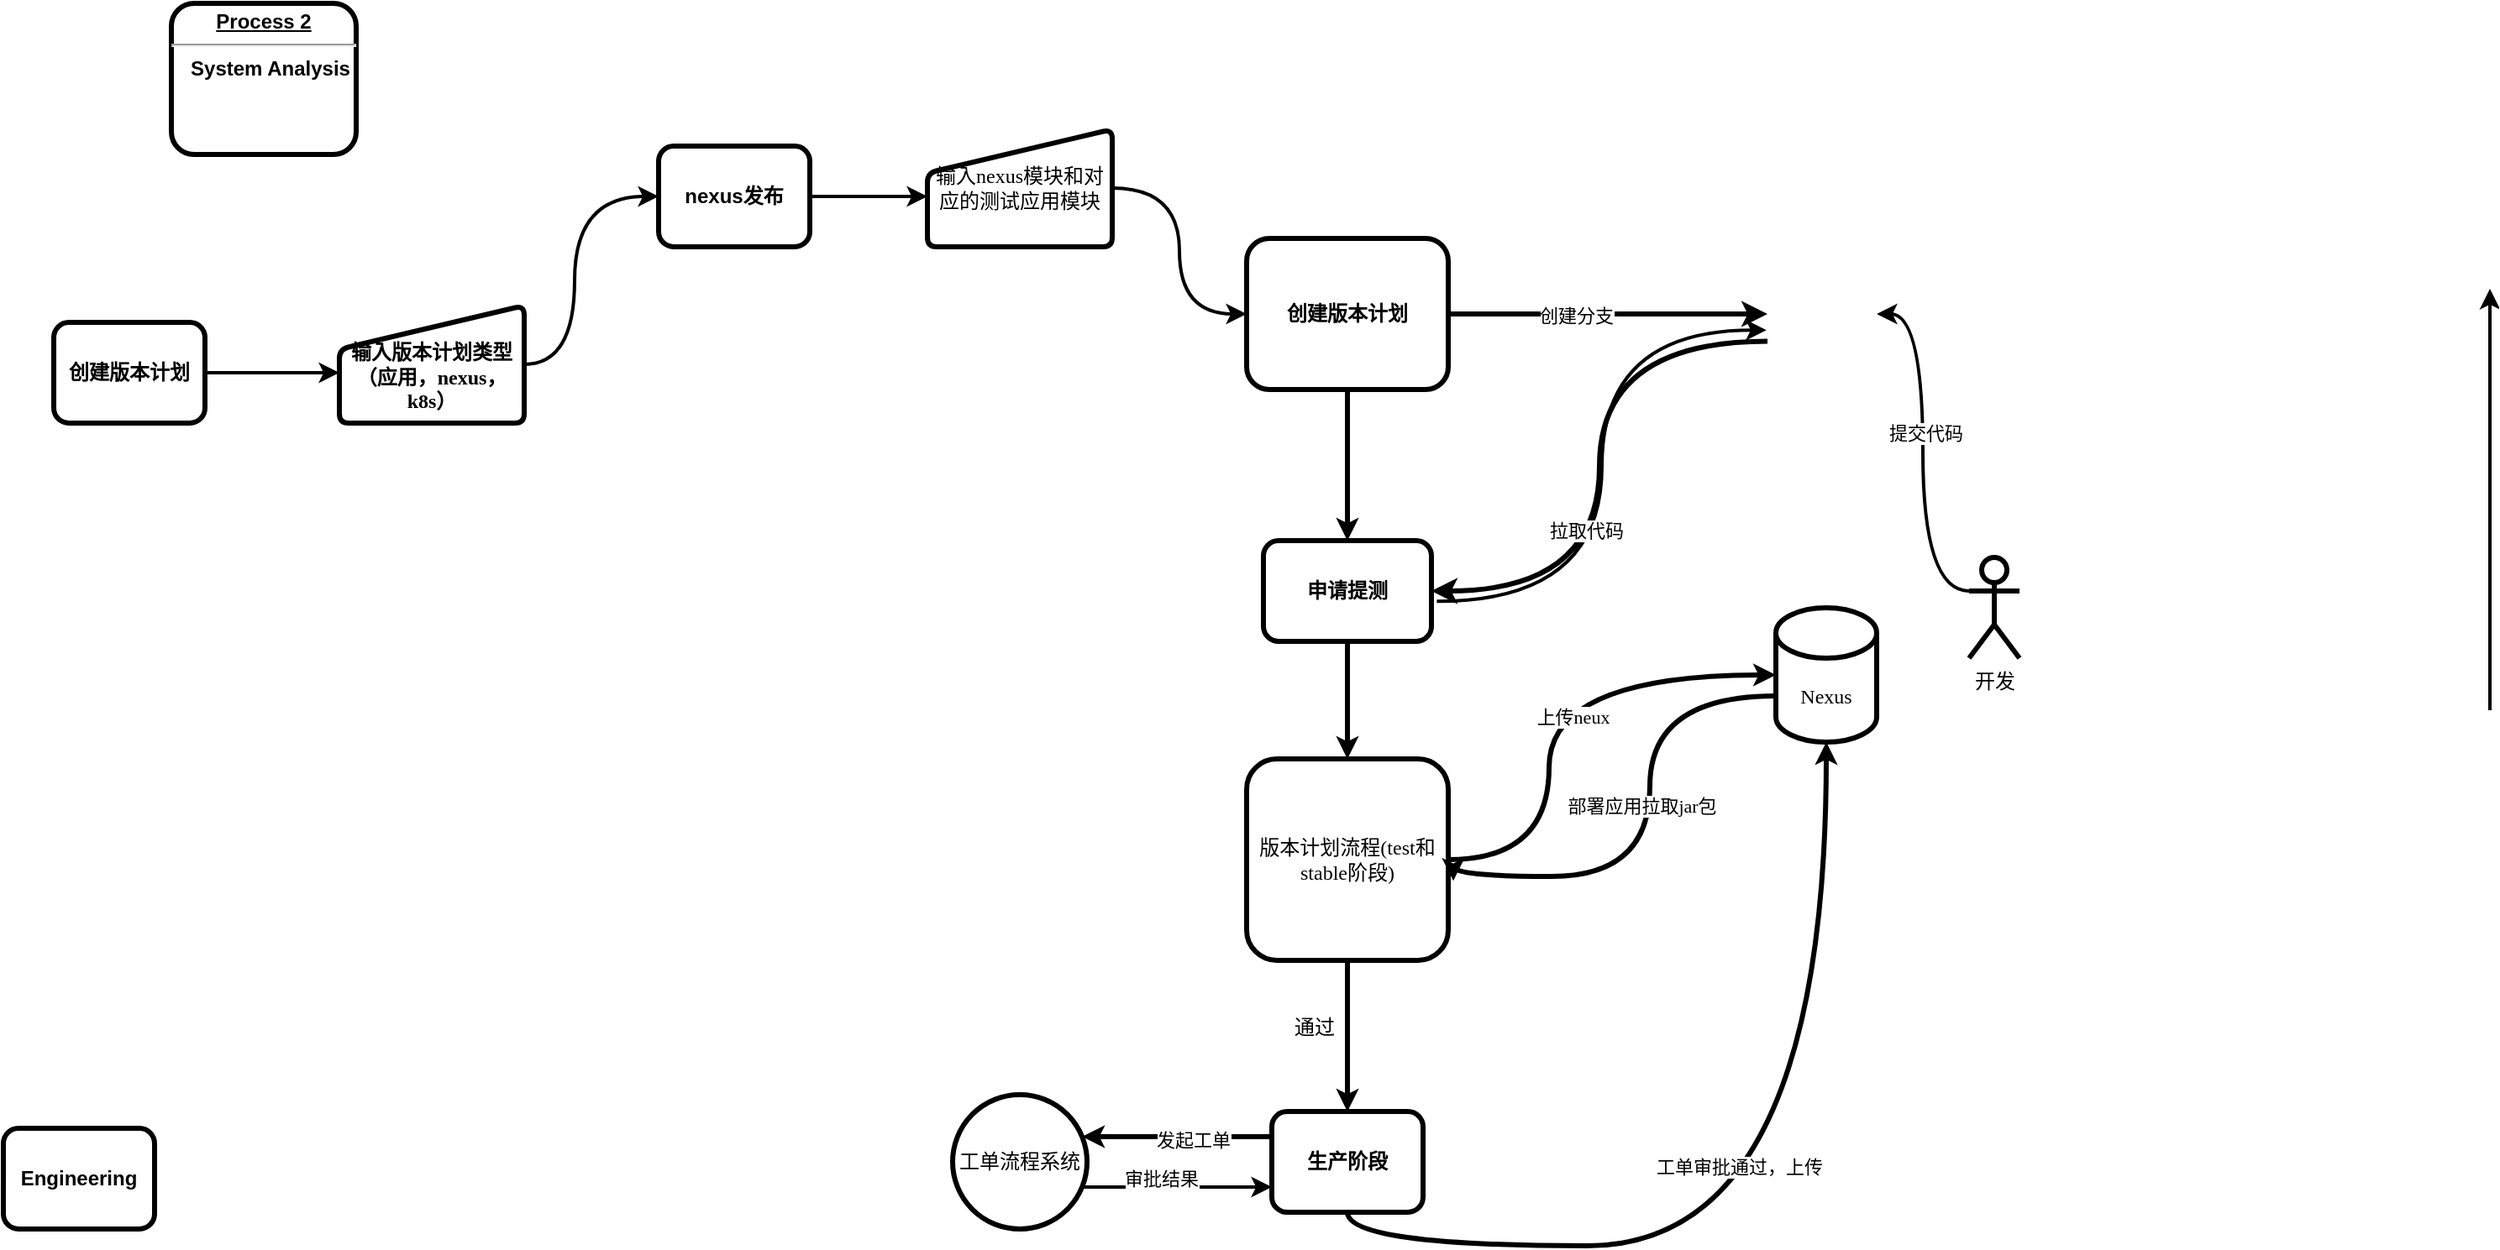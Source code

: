 <mxfile version="13.9.3" type="github">
  <diagram name="Page-1" id="c7558073-3199-34d8-9f00-42111426c3f3">
    <mxGraphModel dx="1550" dy="868" grid="1" gridSize="10" guides="1" tooltips="1" connect="1" arrows="1" fold="1" page="1" pageScale="1" pageWidth="1654" pageHeight="2336" math="0" shadow="0">
      <root>
        <mxCell id="0" />
        <mxCell id="1" parent="0" />
        <mxCell id="4" value="创建版本计划" style="whiteSpace=wrap;align=center;verticalAlign=middle;fontStyle=1;strokeWidth=3;rounded=1;" parent="1" vertex="1">
          <mxGeometry x="40" y="240" width="90" height="60" as="geometry" />
        </mxCell>
        <mxCell id="6" value="&lt;p style=&quot;margin: 0px; margin-top: 4px; text-align: center; text-decoration: underline;&quot;&gt;&lt;strong&gt;Process 2&lt;br /&gt;&lt;/strong&gt;&lt;/p&gt;&lt;hr /&gt;&lt;p style=&quot;margin: 0px; margin-left: 8px;&quot;&gt;System Analysis&lt;/p&gt;" style="verticalAlign=middle;align=center;overflow=fill;fontSize=12;fontFamily=Helvetica;html=1;fontStyle=1;strokeWidth=3;rounded=1;" parent="1" vertex="1">
          <mxGeometry x="110" y="50" width="110" height="90" as="geometry" />
        </mxCell>
        <mxCell id="14" value="Engineering" style="whiteSpace=wrap;align=center;verticalAlign=middle;fontStyle=1;strokeWidth=3;rounded=1;" parent="1" vertex="1">
          <mxGeometry x="10.0" y="720.0" width="90" height="60" as="geometry" />
        </mxCell>
        <mxCell id="67" value="" style="edgeStyle=elbowEdgeStyle;elbow=horizontal;strokeWidth=2;curved=1;" parent="1" edge="1">
          <mxGeometry width="100" height="100" relative="1" as="geometry">
            <mxPoint x="1490" y="471" as="sourcePoint" />
            <mxPoint x="1490" y="220" as="targetPoint" />
          </mxGeometry>
        </mxCell>
        <mxCell id="s6KZNq_WkJD6nshp_86h-302" value="" style="edgeStyle=elbowEdgeStyle;elbow=horizontal;strokeWidth=2;exitX=1;exitY=0.5;exitDx=0;exitDy=0;curved=1;" parent="1" source="4" edge="1">
          <mxGeometry width="100" height="100" relative="1" as="geometry">
            <mxPoint x="300" y="140" as="sourcePoint" />
            <mxPoint x="210" y="270" as="targetPoint" />
            <Array as="points" />
          </mxGeometry>
        </mxCell>
        <mxCell id="s6KZNq_WkJD6nshp_86h-305" value="&lt;font&gt;&lt;b&gt;&lt;br&gt;输入版本计划类型&lt;br&gt;（应用，nexus，k8s）&lt;/b&gt;&lt;/font&gt;" style="html=1;strokeWidth=3;shape=manualInput;whiteSpace=wrap;size=26;arcSize=11;fontFamily=Lucida Console;rounded=1;" parent="1" vertex="1">
          <mxGeometry x="210" y="230" width="110" height="70" as="geometry" />
        </mxCell>
        <mxCell id="s6KZNq_WkJD6nshp_86h-308" value="nexus发布" style="whiteSpace=wrap;align=center;verticalAlign=middle;fontStyle=1;strokeWidth=3;rounded=1;" parent="1" vertex="1">
          <mxGeometry x="400" y="135.0" width="90" height="60" as="geometry" />
        </mxCell>
        <mxCell id="s6KZNq_WkJD6nshp_86h-313" value="" style="edgeStyle=elbowEdgeStyle;elbow=horizontal;strokeWidth=2;exitX=1;exitY=0.5;exitDx=0;exitDy=0;entryX=0;entryY=0.5;entryDx=0;entryDy=0;curved=1;" parent="1" source="s6KZNq_WkJD6nshp_86h-305" target="s6KZNq_WkJD6nshp_86h-308" edge="1">
          <mxGeometry width="100" height="100" relative="1" as="geometry">
            <mxPoint x="440" y="411" as="sourcePoint" />
            <mxPoint x="440" y="160" as="targetPoint" />
            <Array as="points">
              <mxPoint x="350" y="140" />
            </Array>
          </mxGeometry>
        </mxCell>
        <mxCell id="s6KZNq_WkJD6nshp_86h-316" value="输入nexus模块和对应的测试应用模块" style="html=1;strokeWidth=3;shape=manualInput;whiteSpace=wrap;size=26;arcSize=11;fontFamily=Lucida Console;rounded=1;" parent="1" vertex="1">
          <mxGeometry x="560" y="125" width="110" height="70" as="geometry" />
        </mxCell>
        <mxCell id="s6KZNq_WkJD6nshp_86h-317" value="" style="edgeStyle=elbowEdgeStyle;elbow=horizontal;strokeWidth=2;curved=1;exitX=1;exitY=0.5;exitDx=0;exitDy=0;" parent="1" source="s6KZNq_WkJD6nshp_86h-308" edge="1">
          <mxGeometry width="100" height="100" relative="1" as="geometry">
            <mxPoint x="1310" y="427" as="sourcePoint" />
            <mxPoint x="560" y="165" as="targetPoint" />
            <Array as="points">
              <mxPoint x="510" y="160" />
            </Array>
          </mxGeometry>
        </mxCell>
        <mxCell id="s6KZNq_WkJD6nshp_86h-330" style="edgeStyle=orthogonalEdgeStyle;curved=1;orthogonalLoop=1;jettySize=auto;html=0;exitX=1;exitY=0.5;exitDx=0;exitDy=0;strokeWidth=3;fontFamily=Lucida Console;" parent="1" source="s6KZNq_WkJD6nshp_86h-319" target="s6KZNq_WkJD6nshp_86h-329" edge="1">
          <mxGeometry relative="1" as="geometry" />
        </mxCell>
        <mxCell id="s6KZNq_WkJD6nshp_86h-331" value="创建分支" style="edgeLabel;html=1;align=center;verticalAlign=middle;resizable=0;points=[];fontFamily=Lucida Console;rounded=1;" parent="s6KZNq_WkJD6nshp_86h-330" vertex="1" connectable="0">
          <mxGeometry x="-0.202" y="-1" relative="1" as="geometry">
            <mxPoint as="offset" />
          </mxGeometry>
        </mxCell>
        <mxCell id="s6KZNq_WkJD6nshp_86h-343" style="edgeStyle=orthogonalEdgeStyle;curved=1;orthogonalLoop=1;jettySize=auto;html=0;exitX=0.5;exitY=1;exitDx=0;exitDy=0;entryX=0.5;entryY=0;entryDx=0;entryDy=0;strokeWidth=3;fontFamily=Lucida Console;endSize=4;startSize=4;" parent="1" source="s6KZNq_WkJD6nshp_86h-319" target="s6KZNq_WkJD6nshp_86h-323" edge="1">
          <mxGeometry relative="1" as="geometry" />
        </mxCell>
        <mxCell id="s6KZNq_WkJD6nshp_86h-319" value="创建版本计划" style="whiteSpace=wrap;align=center;verticalAlign=middle;fontStyle=1;strokeWidth=3;rounded=1;" parent="1" vertex="1">
          <mxGeometry x="750" y="190" width="120" height="90" as="geometry" />
        </mxCell>
        <mxCell id="s6KZNq_WkJD6nshp_86h-321" value="" style="edgeStyle=elbowEdgeStyle;elbow=horizontal;strokeWidth=2;curved=1;exitX=1;exitY=0.5;exitDx=0;exitDy=0;entryX=0;entryY=0.5;entryDx=0;entryDy=0;" parent="1" source="s6KZNq_WkJD6nshp_86h-316" target="s6KZNq_WkJD6nshp_86h-319" edge="1">
          <mxGeometry width="100" height="100" relative="1" as="geometry">
            <mxPoint x="430" y="520" as="sourcePoint" />
            <mxPoint x="1070" y="300" as="targetPoint" />
          </mxGeometry>
        </mxCell>
        <mxCell id="s6KZNq_WkJD6nshp_86h-344" style="edgeStyle=orthogonalEdgeStyle;curved=1;orthogonalLoop=1;jettySize=auto;html=0;exitX=0.5;exitY=1;exitDx=0;exitDy=0;startSize=4;endSize=4;strokeWidth=3;fontFamily=Lucida Console;" parent="1" source="s6KZNq_WkJD6nshp_86h-323" edge="1">
          <mxGeometry relative="1" as="geometry">
            <mxPoint x="810" y="500" as="targetPoint" />
            <Array as="points">
              <mxPoint x="810" y="480" />
              <mxPoint x="810" y="480" />
            </Array>
          </mxGeometry>
        </mxCell>
        <mxCell id="s6KZNq_WkJD6nshp_86h-323" value="申请提测" style="whiteSpace=wrap;align=center;verticalAlign=middle;fontStyle=1;strokeWidth=3;rounded=1;" parent="1" vertex="1">
          <mxGeometry x="760" y="370" width="100" height="60" as="geometry" />
        </mxCell>
        <mxCell id="s6KZNq_WkJD6nshp_86h-342" style="edgeStyle=orthogonalEdgeStyle;curved=1;orthogonalLoop=1;jettySize=auto;html=0;exitX=0;exitY=0.75;exitDx=0;exitDy=0;entryX=1;entryY=0.5;entryDx=0;entryDy=0;strokeWidth=3;fontFamily=Lucida Console;" parent="1" source="s6KZNq_WkJD6nshp_86h-329" target="s6KZNq_WkJD6nshp_86h-323" edge="1">
          <mxGeometry relative="1" as="geometry" />
        </mxCell>
        <mxCell id="s6KZNq_WkJD6nshp_86h-329" value="" style="shape=image;html=1;verticalAlign=top;verticalLabelPosition=bottom;imageAspect=0;aspect=fixed;image=https://cdn4.iconfinder.com/data/icons/logos-and-brands/512/141_Git_logo_logos-128.png;strokeWidth=3;fontFamily=Lucida Console;rounded=1;" parent="1" vertex="1">
          <mxGeometry x="1060" y="202.5" width="65" height="65" as="geometry" />
        </mxCell>
        <mxCell id="s6KZNq_WkJD6nshp_86h-332" value="开发" style="shape=umlActor;verticalLabelPosition=bottom;verticalAlign=top;html=1;outlineConnect=0;strokeWidth=3;fontFamily=Lucida Console;rounded=1;" parent="1" vertex="1">
          <mxGeometry x="1180" y="380" width="30" height="60" as="geometry" />
        </mxCell>
        <mxCell id="s6KZNq_WkJD6nshp_86h-333" value="" style="edgeStyle=elbowEdgeStyle;elbow=horizontal;strokeWidth=2;curved=1;exitX=0;exitY=0.333;exitDx=0;exitDy=0;exitPerimeter=0;" parent="1" source="s6KZNq_WkJD6nshp_86h-332" target="s6KZNq_WkJD6nshp_86h-329" edge="1">
          <mxGeometry width="100" height="100" relative="1" as="geometry">
            <mxPoint x="1500" y="481" as="sourcePoint" />
            <mxPoint x="1500" y="230" as="targetPoint" />
          </mxGeometry>
        </mxCell>
        <mxCell id="s6KZNq_WkJD6nshp_86h-337" value="提交代码" style="edgeLabel;html=1;align=center;verticalAlign=middle;resizable=0;points=[];fontFamily=Lucida Console;rounded=1;" parent="s6KZNq_WkJD6nshp_86h-333" vertex="1" connectable="0">
          <mxGeometry x="0.107" y="-1" relative="1" as="geometry">
            <mxPoint as="offset" />
          </mxGeometry>
        </mxCell>
        <mxCell id="s6KZNq_WkJD6nshp_86h-340" value="" style="edgeStyle=elbowEdgeStyle;elbow=horizontal;strokeWidth=2;curved=1;exitX=1.032;exitY=0.603;exitDx=0;exitDy=0;exitPerimeter=0;entryX=-0.009;entryY=0.648;entryDx=0;entryDy=0;entryPerimeter=0;" parent="1" source="s6KZNq_WkJD6nshp_86h-323" target="s6KZNq_WkJD6nshp_86h-329" edge="1">
          <mxGeometry width="100" height="100" relative="1" as="geometry">
            <mxPoint x="1500" y="481" as="sourcePoint" />
            <mxPoint x="940" y="590" as="targetPoint" />
          </mxGeometry>
        </mxCell>
        <mxCell id="s6KZNq_WkJD6nshp_86h-341" value="拉取代码" style="edgeLabel;html=1;align=center;verticalAlign=middle;resizable=0;points=[];fontFamily=Lucida Console;rounded=1;" parent="s6KZNq_WkJD6nshp_86h-340" vertex="1" connectable="0">
          <mxGeometry x="-0.214" y="10" relative="1" as="geometry">
            <mxPoint as="offset" />
          </mxGeometry>
        </mxCell>
        <mxCell id="s6KZNq_WkJD6nshp_86h-359" style="edgeStyle=orthogonalEdgeStyle;curved=1;orthogonalLoop=1;jettySize=auto;html=0;entryX=0;entryY=0.5;entryDx=0;entryDy=0;entryPerimeter=0;startSize=4;endSize=4;strokeWidth=3;fontFamily=Lucida Console;" parent="1" source="s6KZNq_WkJD6nshp_86h-357" target="s6KZNq_WkJD6nshp_86h-358" edge="1">
          <mxGeometry relative="1" as="geometry">
            <Array as="points">
              <mxPoint x="930" y="560" />
              <mxPoint x="930" y="450" />
            </Array>
          </mxGeometry>
        </mxCell>
        <mxCell id="s6KZNq_WkJD6nshp_86h-360" value="上传neux" style="edgeLabel;html=1;align=center;verticalAlign=middle;resizable=0;points=[];fontFamily=Lucida Console;" parent="s6KZNq_WkJD6nshp_86h-359" vertex="1" connectable="0">
          <mxGeometry x="-0.048" y="-14" relative="1" as="geometry">
            <mxPoint as="offset" />
          </mxGeometry>
        </mxCell>
        <mxCell id="s6KZNq_WkJD6nshp_86h-363" style="edgeStyle=orthogonalEdgeStyle;curved=1;orthogonalLoop=1;jettySize=auto;html=0;exitX=0.5;exitY=1;exitDx=0;exitDy=0;startSize=4;endSize=4;strokeWidth=3;fontFamily=Lucida Console;" parent="1" source="s6KZNq_WkJD6nshp_86h-357" edge="1">
          <mxGeometry relative="1" as="geometry">
            <mxPoint x="810" y="710" as="targetPoint" />
          </mxGeometry>
        </mxCell>
        <mxCell id="s6KZNq_WkJD6nshp_86h-357" value="版本计划流程(test和stable阶段)" style="whiteSpace=wrap;html=1;aspect=fixed;rounded=1;strokeWidth=3;fontFamily=Lucida Console;" parent="1" vertex="1">
          <mxGeometry x="750" y="500" width="120" height="120" as="geometry" />
        </mxCell>
        <mxCell id="s6KZNq_WkJD6nshp_86h-361" style="edgeStyle=orthogonalEdgeStyle;curved=1;orthogonalLoop=1;jettySize=auto;html=0;exitX=0;exitY=0;exitDx=0;exitDy=52.5;exitPerimeter=0;entryX=1.025;entryY=0.605;entryDx=0;entryDy=0;entryPerimeter=0;startSize=4;endSize=4;strokeWidth=3;fontFamily=Lucida Console;" parent="1" source="s6KZNq_WkJD6nshp_86h-358" target="s6KZNq_WkJD6nshp_86h-357" edge="1">
          <mxGeometry relative="1" as="geometry">
            <Array as="points">
              <mxPoint x="990" y="463" />
              <mxPoint x="990" y="570" />
              <mxPoint x="873" y="570" />
            </Array>
          </mxGeometry>
        </mxCell>
        <mxCell id="s6KZNq_WkJD6nshp_86h-362" value="部署应用拉取jar包" style="edgeLabel;html=1;align=center;verticalAlign=middle;resizable=0;points=[];fontFamily=Lucida Console;" parent="s6KZNq_WkJD6nshp_86h-361" vertex="1" connectable="0">
          <mxGeometry x="-0.071" y="-5" relative="1" as="geometry">
            <mxPoint as="offset" />
          </mxGeometry>
        </mxCell>
        <mxCell id="s6KZNq_WkJD6nshp_86h-358" value="Nexus" style="shape=cylinder3;whiteSpace=wrap;html=1;boundedLbl=1;backgroundOutline=1;size=15;rounded=1;strokeWidth=3;fontFamily=Lucida Console;" parent="1" vertex="1">
          <mxGeometry x="1065" y="410" width="60" height="80" as="geometry" />
        </mxCell>
        <mxCell id="s6KZNq_WkJD6nshp_86h-374" style="edgeStyle=orthogonalEdgeStyle;curved=1;orthogonalLoop=1;jettySize=auto;html=0;exitX=0;exitY=0.25;exitDx=0;exitDy=0;startSize=4;endSize=4;strokeWidth=3;fontFamily=Lucida Console;" parent="1" source="s6KZNq_WkJD6nshp_86h-364" target="s6KZNq_WkJD6nshp_86h-367" edge="1">
          <mxGeometry relative="1" as="geometry">
            <Array as="points">
              <mxPoint x="660" y="725" />
              <mxPoint x="660" y="725" />
            </Array>
          </mxGeometry>
        </mxCell>
        <mxCell id="s6KZNq_WkJD6nshp_86h-377" value="发起工单" style="edgeLabel;html=1;align=center;verticalAlign=middle;resizable=0;points=[];fontFamily=Lucida Console;" parent="s6KZNq_WkJD6nshp_86h-374" vertex="1" connectable="0">
          <mxGeometry x="0.86" y="58" relative="1" as="geometry">
            <mxPoint x="58" y="-56" as="offset" />
          </mxGeometry>
        </mxCell>
        <mxCell id="s6KZNq_WkJD6nshp_86h-378" style="edgeStyle=orthogonalEdgeStyle;curved=1;orthogonalLoop=1;jettySize=auto;html=0;exitX=0.5;exitY=1;exitDx=0;exitDy=0;entryX=0.5;entryY=1;entryDx=0;entryDy=0;entryPerimeter=0;startSize=4;endSize=4;strokeWidth=3;fontFamily=Lucida Console;" parent="1" source="s6KZNq_WkJD6nshp_86h-364" target="s6KZNq_WkJD6nshp_86h-358" edge="1">
          <mxGeometry relative="1" as="geometry" />
        </mxCell>
        <mxCell id="s6KZNq_WkJD6nshp_86h-379" value="工单审批通过，上传" style="edgeLabel;html=1;align=center;verticalAlign=middle;resizable=0;points=[];fontFamily=Lucida Console;" parent="s6KZNq_WkJD6nshp_86h-378" vertex="1" connectable="0">
          <mxGeometry x="-0.165" y="47" relative="1" as="geometry">
            <mxPoint as="offset" />
          </mxGeometry>
        </mxCell>
        <mxCell id="s6KZNq_WkJD6nshp_86h-364" value="生产阶段" style="whiteSpace=wrap;align=center;verticalAlign=middle;fontStyle=1;strokeWidth=3;rounded=1;" parent="1" vertex="1">
          <mxGeometry x="765" y="710.0" width="90" height="60" as="geometry" />
        </mxCell>
        <mxCell id="s6KZNq_WkJD6nshp_86h-365" value="通过" style="text;html=1;align=center;verticalAlign=middle;resizable=0;points=[];autosize=1;fontFamily=Lucida Console;" parent="1" vertex="1">
          <mxGeometry x="770" y="650" width="40" height="20" as="geometry" />
        </mxCell>
        <mxCell id="s6KZNq_WkJD6nshp_86h-367" value="工单流程系统" style="ellipse;whiteSpace=wrap;html=1;aspect=fixed;rounded=1;strokeWidth=3;fontFamily=Lucida Console;" parent="1" vertex="1">
          <mxGeometry x="575" y="700" width="80" height="80" as="geometry" />
        </mxCell>
        <mxCell id="s6KZNq_WkJD6nshp_86h-375" value="" style="edgeStyle=elbowEdgeStyle;elbow=horizontal;strokeWidth=2;curved=1;entryX=0;entryY=0.75;entryDx=0;entryDy=0;" parent="1" source="s6KZNq_WkJD6nshp_86h-367" target="s6KZNq_WkJD6nshp_86h-364" edge="1">
          <mxGeometry width="100" height="100" relative="1" as="geometry">
            <mxPoint x="590" y="820" as="sourcePoint" />
            <mxPoint x="880" y="900" as="targetPoint" />
            <Array as="points">
              <mxPoint x="670" y="755" />
            </Array>
          </mxGeometry>
        </mxCell>
        <mxCell id="s6KZNq_WkJD6nshp_86h-376" value="审批结果" style="edgeLabel;html=1;align=center;verticalAlign=middle;resizable=0;points=[];fontFamily=Lucida Console;" parent="s6KZNq_WkJD6nshp_86h-375" vertex="1" connectable="0">
          <mxGeometry x="-0.176" y="5" relative="1" as="geometry">
            <mxPoint as="offset" />
          </mxGeometry>
        </mxCell>
      </root>
    </mxGraphModel>
  </diagram>
</mxfile>
